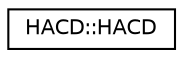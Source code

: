 digraph "Graphical Class Hierarchy"
{
  edge [fontname="Helvetica",fontsize="10",labelfontname="Helvetica",labelfontsize="10"];
  node [fontname="Helvetica",fontsize="10",shape=record];
  rankdir="LR";
  Node1 [label="HACD::HACD",height=0.2,width=0.4,color="black", fillcolor="white", style="filled",URL="$class_h_a_c_d_1_1_h_a_c_d.html",tooltip="Provides an implementation of the Hierarchical Approximate Convex Decomposition (HACD) technique desc..."];
}
